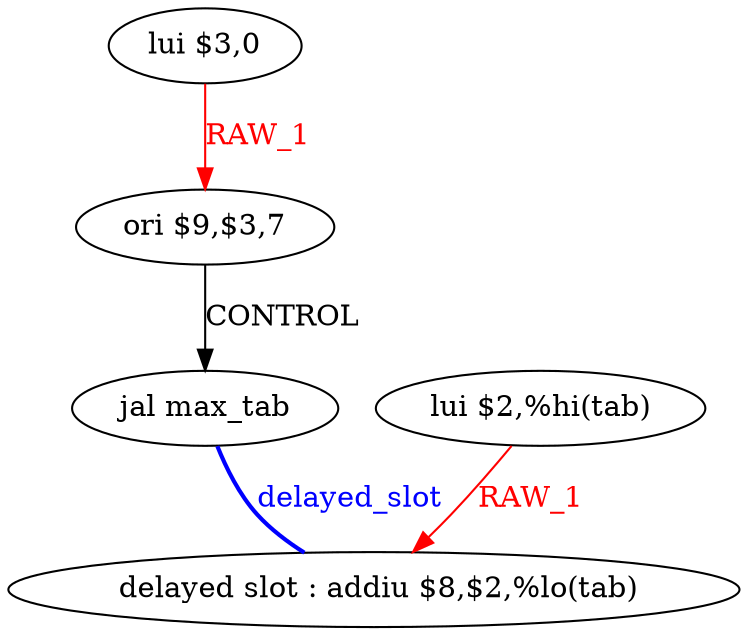 digraph G1 {
node [shape = ellipse];
i4 [label = " delayed slot : addiu $8,$2,%lo(tab)"] ;
i3 ->  i4 [style = bold, dir= none, fontcolor = blue, color = blue, label= "delayed_slot"];
i3 [label = "jal max_tab"] ;
i0 [label = "lui $2,%hi(tab)"] ;
i0 ->  i4 [color = red, fontcolor = red, label= "RAW_1"];
i1 [label = "lui $3,0"] ;
i1 ->  i2 [color = red, fontcolor = red, label= "RAW_1"];
i2 [label = "ori $9,$3,7"] ;
i2 ->  i3 [label= "CONTROL"];
}
